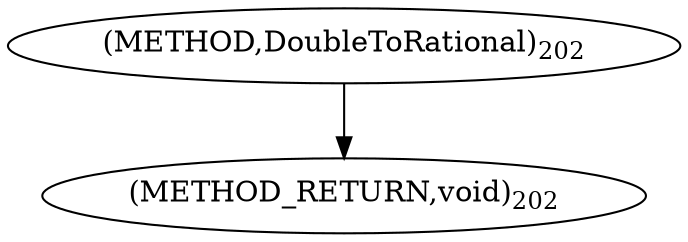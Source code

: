digraph "DoubleToRational" {  
"64325" [label = <(METHOD,DoubleToRational)<SUB>202</SUB>> ]
"64329" [label = <(METHOD_RETURN,void)<SUB>202</SUB>> ]
  "64325" -> "64329" 
}
